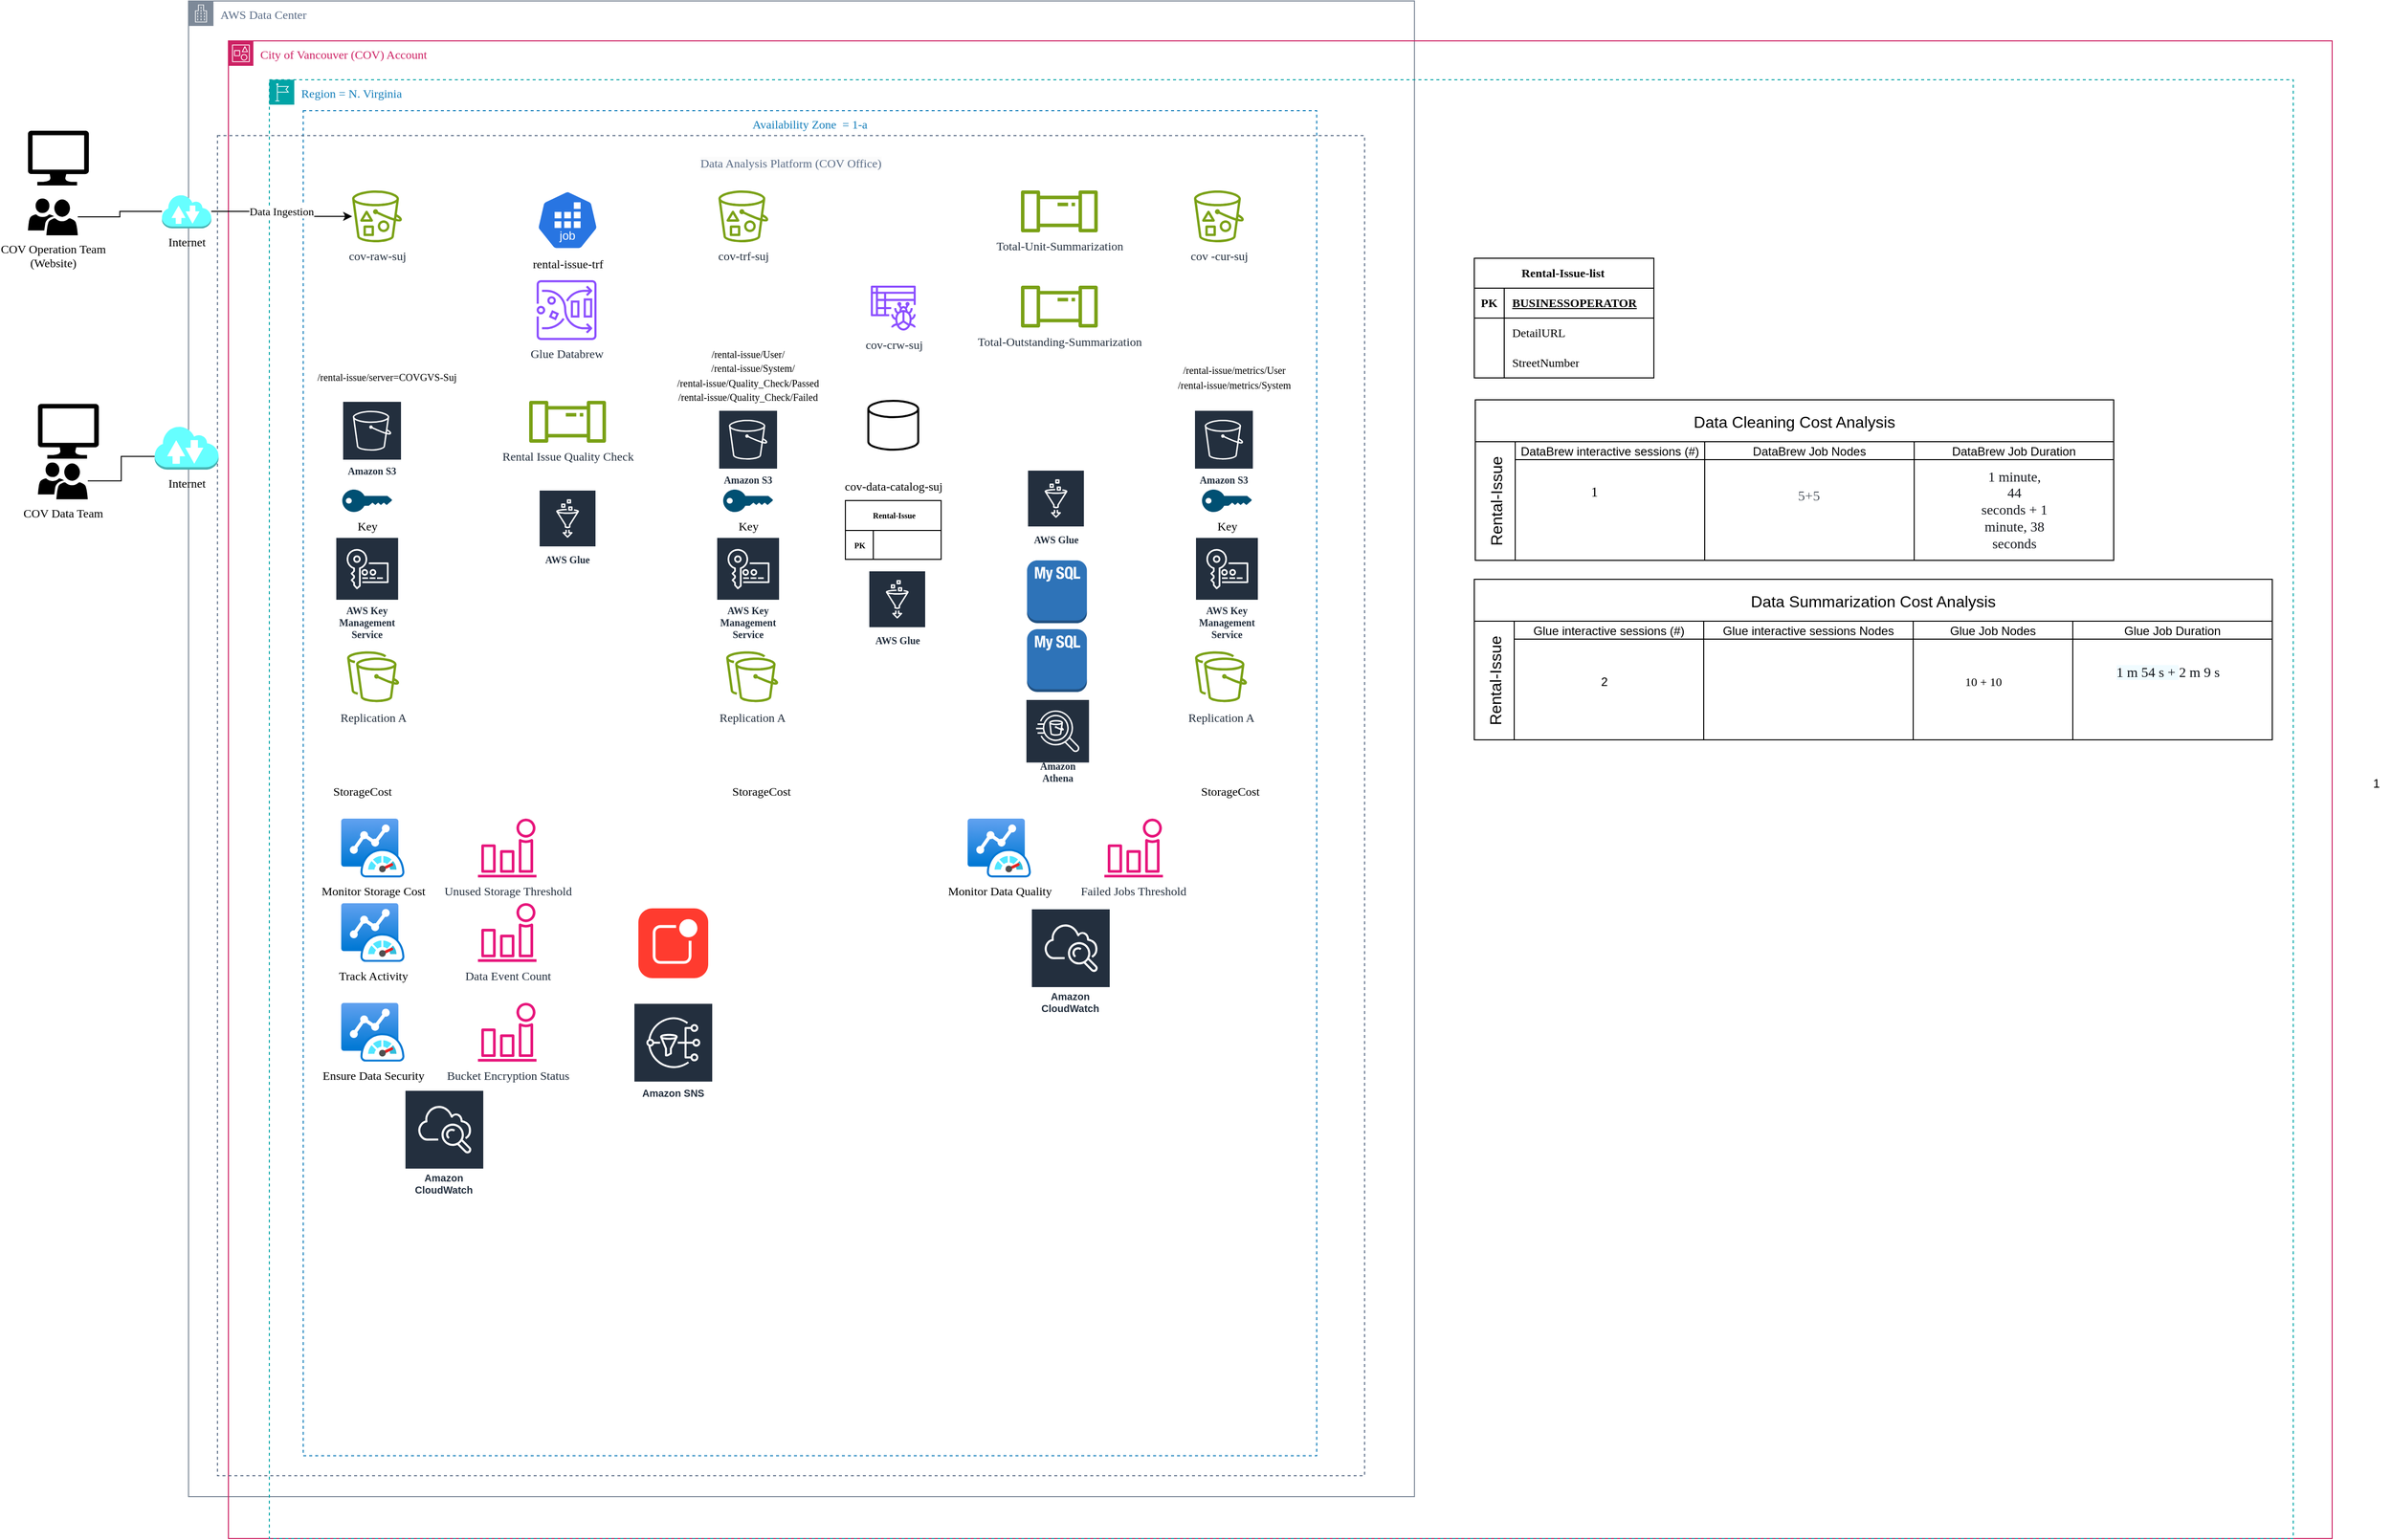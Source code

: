 <mxfile version="26.0.9">
  <diagram name="Rental Issue" id="MufmneWePPvBi6zRY3wf">
    <mxGraphModel dx="3720" dy="1515" grid="1" gridSize="10" guides="1" tooltips="1" connect="1" arrows="1" fold="1" page="1" pageScale="1" pageWidth="850" pageHeight="1100" math="0" shadow="0" adaptiveColors="auto">
      <root>
        <mxCell id="Z8SG96sgnLIpRYUDm_wM-0" />
        <mxCell id="Z8SG96sgnLIpRYUDm_wM-1" parent="Z8SG96sgnLIpRYUDm_wM-0" />
        <mxCell id="Z8SG96sgnLIpRYUDm_wM-3" value="&lt;font face=&quot;Garamond&quot;&gt;AWS Data Center&lt;/font&gt;" style="points=[[0,0],[0.25,0],[0.5,0],[0.75,0],[1,0],[1,0.25],[1,0.5],[1,0.75],[1,1],[0.75,1],[0.5,1],[0.25,1],[0,1],[0,0.75],[0,0.5],[0,0.25]];outlineConnect=0;gradientColor=none;html=1;whiteSpace=wrap;fontSize=12;fontStyle=0;container=0;pointerEvents=0;collapsible=0;recursiveResize=0;shape=mxgraph.aws4.group;grIcon=mxgraph.aws4.group_corporate_data_center;strokeColor=#7D8998;fillColor=none;verticalAlign=top;align=left;spacingLeft=30;fontColor=#5A6C86;dashed=0;" parent="Z8SG96sgnLIpRYUDm_wM-1" vertex="1">
          <mxGeometry x="371" y="80" width="1229" height="1500" as="geometry" />
        </mxCell>
        <mxCell id="Z8SG96sgnLIpRYUDm_wM-4" value="&lt;font face=&quot;Garamond&quot;&gt;City of Vancouver (COV) Account&lt;/font&gt;" style="points=[[0,0],[0.25,0],[0.5,0],[0.75,0],[1,0],[1,0.25],[1,0.5],[1,0.75],[1,1],[0.75,1],[0.5,1],[0.25,1],[0,1],[0,0.75],[0,0.5],[0,0.25]];outlineConnect=0;gradientColor=none;html=1;whiteSpace=wrap;fontSize=12;fontStyle=0;container=1;pointerEvents=0;collapsible=0;recursiveResize=0;shape=mxgraph.aws4.group;grIcon=mxgraph.aws4.group_account;strokeColor=#CD2264;fillColor=none;verticalAlign=top;align=left;spacingLeft=30;fontColor=#CD2264;dashed=0;" parent="Z8SG96sgnLIpRYUDm_wM-1" vertex="1">
          <mxGeometry x="411" y="120" width="2109" height="1502" as="geometry" />
        </mxCell>
        <mxCell id="Z8SG96sgnLIpRYUDm_wM-5" value="&lt;font face=&quot;Garamond&quot;&gt;Region = N. Virginia&lt;/font&gt;" style="points=[[0,0],[0.25,0],[0.5,0],[0.75,0],[1,0],[1,0.25],[1,0.5],[1,0.75],[1,1],[0.75,1],[0.5,1],[0.25,1],[0,1],[0,0.75],[0,0.5],[0,0.25]];outlineConnect=0;gradientColor=none;html=1;whiteSpace=wrap;fontSize=12;fontStyle=0;container=1;pointerEvents=0;collapsible=0;recursiveResize=0;shape=mxgraph.aws4.group;grIcon=mxgraph.aws4.group_region;strokeColor=#00A4A6;fillColor=none;verticalAlign=top;align=left;spacingLeft=30;fontColor=#147EBA;dashed=1;" parent="Z8SG96sgnLIpRYUDm_wM-4" vertex="1">
          <mxGeometry x="41" y="39" width="2029" height="1463" as="geometry" />
        </mxCell>
        <mxCell id="Z8SG96sgnLIpRYUDm_wM-6" value="&lt;font face=&quot;Garamond&quot;&gt;Availability Zone&amp;nbsp; = 1-a&lt;/font&gt;" style="fillColor=none;strokeColor=#147EBA;dashed=1;verticalAlign=top;fontStyle=0;fontColor=#147EBA;whiteSpace=wrap;html=1;" parent="Z8SG96sgnLIpRYUDm_wM-5" vertex="1">
          <mxGeometry x="34" y="31" width="1016" height="1349" as="geometry" />
        </mxCell>
        <mxCell id="Z8SG96sgnLIpRYUDm_wM-33" value="&lt;font face=&quot;Garamond&quot;&gt;&lt;br&gt;&lt;span style=&quot;color: rgb(90, 108, 134); font-size: 12px; font-style: normal; font-variant-ligatures: normal; font-variant-caps: normal; font-weight: 400; letter-spacing: normal; orphans: 2; text-align: center; text-indent: 0px; text-transform: none; widows: 2; word-spacing: 0px; -webkit-text-stroke-width: 0px; white-space: normal; background-color: rgb(251, 251, 251); text-decoration-thickness: initial; text-decoration-style: initial; text-decoration-color: initial; float: none; display: inline !important;&quot;&gt;Data Analysis Platform (COV Office)&lt;/span&gt;&lt;br&gt;&lt;/font&gt;" style="fillColor=none;strokeColor=#5A6C86;dashed=1;verticalAlign=top;fontStyle=0;fontColor=#5A6C86;whiteSpace=wrap;html=1;" parent="Z8SG96sgnLIpRYUDm_wM-5" vertex="1">
          <mxGeometry x="-52" y="56" width="1150" height="1344" as="geometry" />
        </mxCell>
        <mxCell id="Z8SG96sgnLIpRYUDm_wM-212" value="1" style="text;html=1;align=center;verticalAlign=middle;resizable=0;points=[];autosize=1;strokeColor=none;fillColor=none;" parent="Z8SG96sgnLIpRYUDm_wM-5" vertex="1">
          <mxGeometry x="2097" y="690.77" width="30" height="30" as="geometry" />
        </mxCell>
        <mxCell id="zjTeK_ae6c7EuptJbxoT-18" value="" style="group" parent="Z8SG96sgnLIpRYUDm_wM-5" vertex="1" connectable="0">
          <mxGeometry x="905" y="111" width="125" height="322.5" as="geometry" />
        </mxCell>
        <mxCell id="Z8SG96sgnLIpRYUDm_wM-67" value="&lt;font face=&quot;Garamond&quot;&gt;cov -cur-suj&lt;/font&gt;" style="sketch=0;outlineConnect=0;fontColor=#232F3E;gradientColor=none;fillColor=#7AA116;strokeColor=none;dashed=0;verticalLabelPosition=bottom;verticalAlign=top;align=center;html=1;fontSize=12;fontStyle=0;aspect=fixed;pointerEvents=1;shape=mxgraph.aws4.bucket_with_objects;" parent="zjTeK_ae6c7EuptJbxoT-18" vertex="1">
          <mxGeometry x="22" width="50" height="52" as="geometry" />
        </mxCell>
        <mxCell id="Z8SG96sgnLIpRYUDm_wM-74" value="&lt;font face=&quot;Garamond&quot;&gt;Amazon S3&lt;/font&gt;" style="sketch=0;outlineConnect=0;fontColor=#232F3E;gradientColor=none;strokeColor=#ffffff;fillColor=#232F3E;dashed=0;verticalLabelPosition=middle;verticalAlign=bottom;align=center;html=1;whiteSpace=wrap;fontSize=10;fontStyle=1;spacing=3;shape=mxgraph.aws4.productIcon;prIcon=mxgraph.aws4.s3;" parent="zjTeK_ae6c7EuptJbxoT-18" vertex="1">
          <mxGeometry x="22" y="220" width="60" height="80" as="geometry" />
        </mxCell>
        <mxCell id="zjTeK_ae6c7EuptJbxoT-13" value="" style="group" parent="zjTeK_ae6c7EuptJbxoT-18" vertex="1" connectable="0">
          <mxGeometry y="83" width="125" height="119" as="geometry" />
        </mxCell>
        <mxCell id="Z8SG96sgnLIpRYUDm_wM-70" value="" style="shape=image;html=1;verticalAlign=top;verticalLabelPosition=bottom;labelBackgroundColor=#ffffff;imageAspect=0;aspect=fixed;image=https://cdn1.iconfinder.com/data/icons/systemui/21/hierarchy-128.png" parent="zjTeK_ae6c7EuptJbxoT-13" vertex="1">
          <mxGeometry x="2.5" width="89" height="89" as="geometry" />
        </mxCell>
        <mxCell id="Z8SG96sgnLIpRYUDm_wM-71" value="&lt;span style=&quot;background-color: rgb(255, 255, 255);&quot;&gt;&lt;font face=&quot;Garamond&quot; style=&quot;font-size: 10px;&quot;&gt;/rental-issue/metrics/User&lt;/font&gt;&lt;/span&gt;&lt;div&gt;&lt;span style=&quot;background-color: rgb(255, 255, 255);&quot;&gt;&lt;span style=&quot;font-family: Garamond; font-size: 10px;&quot;&gt;/rental-issue/metrics/System&lt;/span&gt;&lt;font face=&quot;Garamond&quot; style=&quot;font-size: 10px;&quot;&gt;&lt;br&gt;&lt;/font&gt;&lt;/span&gt;&lt;/div&gt;" style="text;html=1;align=center;verticalAlign=middle;whiteSpace=wrap;rounded=0;" parent="zjTeK_ae6c7EuptJbxoT-13" vertex="1">
          <mxGeometry y="89" width="125" height="30" as="geometry" />
        </mxCell>
        <mxCell id="Z8SG96sgnLIpRYUDm_wM-148" value="Data Summarization Cost Analysis" style="shape=table;childLayout=tableLayout;startSize=42;collapsible=0;recursiveResize=0;expand=0;fontSize=16;" parent="Z8SG96sgnLIpRYUDm_wM-5" vertex="1">
          <mxGeometry x="1208" y="501" width="800" height="161" as="geometry" />
        </mxCell>
        <mxCell id="Z8SG96sgnLIpRYUDm_wM-149" value="Rental-Issue" style="shape=tableRow;horizontal=0;swimlaneHead=0;swimlaneBody=0;top=0;left=0;strokeColor=inherit;bottom=0;right=0;dropTarget=0;fontStyle=0;fillColor=none;points=[[0,0.5],[1,0.5]];portConstraint=eastwest;startSize=40;collapsible=0;recursiveResize=0;expand=0;fontSize=16;" parent="Z8SG96sgnLIpRYUDm_wM-148" vertex="1">
          <mxGeometry y="42" width="800" height="119" as="geometry" />
        </mxCell>
        <mxCell id="Z8SG96sgnLIpRYUDm_wM-150" value="Glue interactive sessions (#)" style="swimlane;swimlaneHead=0;swimlaneBody=0;fontStyle=0;strokeColor=inherit;connectable=0;fillColor=none;startSize=18;collapsible=0;recursiveResize=0;expand=0;fontSize=12;" parent="Z8SG96sgnLIpRYUDm_wM-149" vertex="1">
          <mxGeometry x="40" width="190" height="119" as="geometry">
            <mxRectangle width="190" height="119" as="alternateBounds" />
          </mxGeometry>
        </mxCell>
        <mxCell id="oAeZyyr4GvxvHSwC-ogR-0" value="Glue interactive sessions Nodes" style="swimlane;swimlaneHead=0;swimlaneBody=0;fontStyle=0;strokeColor=inherit;connectable=0;fillColor=none;startSize=18;collapsible=0;recursiveResize=0;expand=0;fontSize=12;" parent="Z8SG96sgnLIpRYUDm_wM-149" vertex="1">
          <mxGeometry x="230" width="210" height="119" as="geometry">
            <mxRectangle width="210" height="119" as="alternateBounds" />
          </mxGeometry>
        </mxCell>
        <mxCell id="Z8SG96sgnLIpRYUDm_wM-151" value="Glue Job Nodes" style="swimlane;swimlaneHead=0;swimlaneBody=0;fontStyle=0;strokeColor=inherit;connectable=0;fillColor=none;startSize=18;collapsible=0;recursiveResize=0;expand=0;fontSize=12;" parent="Z8SG96sgnLIpRYUDm_wM-149" vertex="1">
          <mxGeometry x="440" width="160" height="119" as="geometry">
            <mxRectangle width="160" height="119" as="alternateBounds" />
          </mxGeometry>
        </mxCell>
        <mxCell id="Z8SG96sgnLIpRYUDm_wM-152" value="Glue Job Duration" style="swimlane;swimlaneHead=0;swimlaneBody=0;fontStyle=0;strokeColor=inherit;connectable=0;fillColor=none;startSize=18;collapsible=0;recursiveResize=0;expand=0;fontSize=12;" parent="Z8SG96sgnLIpRYUDm_wM-149" vertex="1">
          <mxGeometry x="600" width="200" height="119" as="geometry">
            <mxRectangle width="200" height="119" as="alternateBounds" />
          </mxGeometry>
        </mxCell>
        <mxCell id="lHhe_CSioxbiiWHbaxMm-1" value="&lt;font face=&quot;Garamond&quot;&gt;&lt;span style=&quot;color: rgb(15, 20, 26); font-size: 14px; text-align: start; background-color: rgb(240, 251, 255);&quot;&gt;1&lt;/span&gt;&lt;span style=&quot;color: rgb(15, 20, 26); font-size: 14px; text-align: start; background-color: rgb(240, 251, 255);&quot;&gt;&amp;nbsp;&lt;/span&gt;&lt;span style=&quot;color: rgb(15, 20, 26); font-size: 14px; text-align: start; background-color: rgb(240, 251, 255);&quot;&gt;m&lt;/span&gt;&lt;span style=&quot;color: rgb(15, 20, 26); font-size: 14px; text-align: start; background-color: rgb(240, 251, 255);&quot;&gt;&amp;nbsp;&lt;/span&gt;&lt;span style=&quot;color: rgb(15, 20, 26); font-size: 14px; text-align: start; background-color: rgb(240, 251, 255);&quot;&gt;54&lt;/span&gt;&lt;span style=&quot;color: rgb(15, 20, 26); font-size: 14px; text-align: start; background-color: rgb(240, 251, 255);&quot;&gt;&amp;nbsp;&lt;/span&gt;&lt;span style=&quot;color: rgb(15, 20, 26); font-size: 14px; text-align: start; background-color: rgb(240, 251, 255);&quot;&gt;s +&amp;nbsp;&lt;/span&gt;&lt;/font&gt;&lt;font face=&quot;Garamond&quot; color=&quot;#0f141a&quot;&gt;&lt;span style=&quot;font-size: 14px;&quot;&gt;2 m 9 s&lt;/span&gt;&lt;/font&gt;" style="text;html=1;align=center;verticalAlign=middle;resizable=0;points=[];autosize=1;strokeColor=none;fillColor=none;" parent="Z8SG96sgnLIpRYUDm_wM-152" vertex="1">
          <mxGeometry x="30" y="37" width="130" height="30" as="geometry" />
        </mxCell>
        <mxCell id="7ZNYOA9tG7U9G9sYMNjv-0" value="Data Cleaning Cost Analysis" style="shape=table;childLayout=tableLayout;startSize=42;collapsible=0;recursiveResize=0;expand=0;fontSize=16;" parent="Z8SG96sgnLIpRYUDm_wM-5" vertex="1">
          <mxGeometry x="1209" y="321" width="640" height="161" as="geometry" />
        </mxCell>
        <mxCell id="7ZNYOA9tG7U9G9sYMNjv-1" value="Rental-Issue" style="shape=tableRow;horizontal=0;swimlaneHead=0;swimlaneBody=0;top=0;left=0;strokeColor=inherit;bottom=0;right=0;dropTarget=0;fontStyle=0;fillColor=none;points=[[0,0.5],[1,0.5]];portConstraint=eastwest;startSize=40;collapsible=0;recursiveResize=0;expand=0;fontSize=16;" parent="7ZNYOA9tG7U9G9sYMNjv-0" vertex="1">
          <mxGeometry y="42" width="640" height="119" as="geometry" />
        </mxCell>
        <mxCell id="7ZNYOA9tG7U9G9sYMNjv-2" value="DataBrew interactive sessions (#)" style="swimlane;swimlaneHead=0;swimlaneBody=0;fontStyle=0;strokeColor=inherit;connectable=0;fillColor=none;startSize=18;collapsible=0;recursiveResize=0;expand=0;fontSize=12;" parent="7ZNYOA9tG7U9G9sYMNjv-1" vertex="1">
          <mxGeometry x="40" width="190" height="119" as="geometry">
            <mxRectangle width="190" height="119" as="alternateBounds" />
          </mxGeometry>
        </mxCell>
        <mxCell id="7ZNYOA9tG7U9G9sYMNjv-3" value="DataBrew Job Nodes" style="swimlane;swimlaneHead=0;swimlaneBody=0;fontStyle=0;strokeColor=inherit;connectable=0;fillColor=none;startSize=18;collapsible=0;recursiveResize=0;expand=0;fontSize=12;" parent="7ZNYOA9tG7U9G9sYMNjv-1" vertex="1">
          <mxGeometry x="230" width="210" height="119" as="geometry">
            <mxRectangle width="210" height="119" as="alternateBounds" />
          </mxGeometry>
        </mxCell>
        <mxCell id="zjTeK_ae6c7EuptJbxoT-25" value="&lt;span style=&quot;color: rgb(84, 91, 100); font-size: 14px; text-align: left; text-wrap: wrap; background-color: rgb(255, 255, 255);&quot;&gt;&lt;font face=&quot;Garamond&quot;&gt;5+5&lt;/font&gt;&lt;/span&gt;" style="text;html=1;align=center;verticalAlign=middle;resizable=0;points=[];autosize=1;strokeColor=none;fillColor=none;" parent="7ZNYOA9tG7U9G9sYMNjv-3" vertex="1">
          <mxGeometry x="79" y="39" width="50" height="30" as="geometry" />
        </mxCell>
        <mxCell id="7ZNYOA9tG7U9G9sYMNjv-4" value="DataBrew Job Duration" style="swimlane;swimlaneHead=0;swimlaneBody=0;fontStyle=0;strokeColor=inherit;connectable=0;fillColor=none;startSize=18;collapsible=0;recursiveResize=0;expand=0;fontSize=12;" parent="7ZNYOA9tG7U9G9sYMNjv-1" vertex="1">
          <mxGeometry x="440" width="200" height="119" as="geometry">
            <mxRectangle width="200" height="119" as="alternateBounds" />
          </mxGeometry>
        </mxCell>
        <mxCell id="zjTeK_ae6c7EuptJbxoT-27" value="&lt;font face=&quot;Garamond&quot;&gt;&lt;span style=&quot;color: rgb(22, 25, 31); font-size: 14px; text-align: left; text-wrap: wrap; background-color: rgb(255, 255, 255);&quot;&gt;1 minute, 44 seconds&amp;nbsp;&lt;/span&gt;&lt;/font&gt;&lt;span style=&quot;background-color: light-dark(rgb(255, 255, 255), rgb(18, 18, 18)); color: light-dark(rgb(22, 25, 31), rgb(214, 216, 222)); font-size: 14px; text-align: left; text-wrap: wrap; font-family: Garamond;&quot;&gt;+&amp;nbsp;&lt;/span&gt;&lt;span style=&quot;background-color: light-dark(rgb(255, 255, 255), rgb(18, 18, 18)); color: light-dark(rgb(22, 25, 31), rgb(214, 216, 222)); font-size: 14px; text-align: left; text-wrap: wrap; font-family: Garamond;&quot;&gt;1 minute, 38 seconds&lt;/span&gt;" style="text;html=1;align=center;verticalAlign=middle;resizable=0;points=[];autosize=1;strokeColor=none;fillColor=none;" parent="7ZNYOA9tG7U9G9sYMNjv-4" vertex="1">
          <mxGeometry x="-35" y="54" width="270" height="30" as="geometry" />
        </mxCell>
        <mxCell id="YHfScxwqXyVmhFl68HAi-2" value="&lt;font face=&quot;Garamond&quot;&gt;Amazon Athena&lt;/font&gt;" style="sketch=0;outlineConnect=0;fontColor=#232F3E;gradientColor=none;strokeColor=#ffffff;fillColor=#232F3E;dashed=0;verticalLabelPosition=middle;verticalAlign=bottom;align=center;html=1;whiteSpace=wrap;fontSize=10;fontStyle=1;spacing=3;shape=mxgraph.aws4.productIcon;prIcon=mxgraph.aws4.athena;" parent="Z8SG96sgnLIpRYUDm_wM-5" vertex="1">
          <mxGeometry x="758" y="621" width="64.73" height="89" as="geometry" />
        </mxCell>
        <mxCell id="Z8SG96sgnLIpRYUDm_wM-77" value="&lt;font face=&quot;Garamond&quot;&gt;cov-crw-suj&lt;/font&gt;" style="sketch=0;outlineConnect=0;fontColor=#232F3E;gradientColor=none;fillColor=#8C4FFF;strokeColor=none;dashed=0;verticalLabelPosition=bottom;verticalAlign=top;align=center;html=1;fontSize=12;fontStyle=0;aspect=fixed;pointerEvents=1;shape=mxgraph.aws4.glue_crawlers;" parent="Z8SG96sgnLIpRYUDm_wM-5" vertex="1">
          <mxGeometry x="603" y="206.5" width="45" height="45" as="geometry" />
        </mxCell>
        <mxCell id="zjTeK_ae6c7EuptJbxoT-10" value="" style="group" parent="Z8SG96sgnLIpRYUDm_wM-5" vertex="1" connectable="0">
          <mxGeometry x="268" y="111" width="61.98" height="150" as="geometry" />
        </mxCell>
        <mxCell id="Z8SG96sgnLIpRYUDm_wM-48" value="&lt;span style=&quot;font-family: Garamond;&quot;&gt;rental-issue-trf&lt;/span&gt;" style="aspect=fixed;sketch=0;html=1;dashed=0;whitespace=wrap;verticalLabelPosition=bottom;verticalAlign=top;fillColor=#2875E2;strokeColor=#ffffff;points=[[0.005,0.63,0],[0.1,0.2,0],[0.9,0.2,0],[0.5,0,0],[0.995,0.63,0],[0.72,0.99,0],[0.5,1,0],[0.28,0.99,0]];shape=mxgraph.kubernetes.icon2;kubernetesLabel=1;prIcon=job" parent="zjTeK_ae6c7EuptJbxoT-10" vertex="1">
          <mxGeometry width="61.98" height="59.5" as="geometry" />
        </mxCell>
        <mxCell id="Z8SG96sgnLIpRYUDm_wM-49" value="&lt;font face=&quot;Garamond&quot;&gt;Glue Databrew&lt;/font&gt;" style="sketch=0;outlineConnect=0;fontColor=#232F3E;gradientColor=none;fillColor=#8C4FFF;strokeColor=none;dashed=0;verticalLabelPosition=bottom;verticalAlign=top;align=center;html=1;fontSize=12;fontStyle=0;aspect=fixed;pointerEvents=1;shape=mxgraph.aws4.glue_databrew;" parent="zjTeK_ae6c7EuptJbxoT-10" vertex="1">
          <mxGeometry y="90" width="60" height="60" as="geometry" />
        </mxCell>
        <mxCell id="zjTeK_ae6c7EuptJbxoT-12" value="" style="group" parent="Z8SG96sgnLIpRYUDm_wM-5" vertex="1" connectable="0">
          <mxGeometry x="542.5" y="322" width="166" height="250" as="geometry" />
        </mxCell>
        <mxCell id="Z8SG96sgnLIpRYUDm_wM-52" value="&lt;font style=&quot;font-size: 10px;&quot; face=&quot;Garamond&quot;&gt;AWS Glue&lt;/font&gt;" style="sketch=0;outlineConnect=0;fontColor=#232F3E;gradientColor=none;strokeColor=#ffffff;fillColor=#232F3E;dashed=0;verticalLabelPosition=middle;verticalAlign=bottom;align=center;html=1;whiteSpace=wrap;fontSize=10;fontStyle=1;spacing=3;shape=mxgraph.aws4.productIcon;prIcon=mxgraph.aws4.glue;" parent="zjTeK_ae6c7EuptJbxoT-12" vertex="1">
          <mxGeometry x="58" y="170" width="58" height="80" as="geometry" />
        </mxCell>
        <mxCell id="Z8SG96sgnLIpRYUDm_wM-53" value="" style="strokeWidth=2;html=1;shape=mxgraph.flowchart.database;whiteSpace=wrap;" parent="zjTeK_ae6c7EuptJbxoT-12" vertex="1">
          <mxGeometry x="58" width="50" height="49" as="geometry" />
        </mxCell>
        <mxCell id="Z8SG96sgnLIpRYUDm_wM-54" value="&lt;font face=&quot;Garamond&quot;&gt;cov-data-catalog-suj&lt;/font&gt;" style="text;html=1;align=center;verticalAlign=middle;whiteSpace=wrap;rounded=0;" parent="zjTeK_ae6c7EuptJbxoT-12" vertex="1">
          <mxGeometry y="66.5" width="166" height="38" as="geometry" />
        </mxCell>
        <mxCell id="Z8SG96sgnLIpRYUDm_wM-55" value="&lt;font face=&quot;Garamond&quot;&gt;Rental-Issue&lt;/font&gt;" style="shape=table;startSize=30;container=1;collapsible=1;childLayout=tableLayout;fixedRows=1;rowLines=0;fontStyle=1;align=center;resizeLast=1;html=1;fontSize=8;" parent="zjTeK_ae6c7EuptJbxoT-12" vertex="1">
          <mxGeometry x="35" y="100" width="96" height="59" as="geometry" />
        </mxCell>
        <mxCell id="Z8SG96sgnLIpRYUDm_wM-56" value="" style="shape=tableRow;horizontal=0;startSize=0;swimlaneHead=0;swimlaneBody=0;fillColor=none;collapsible=0;dropTarget=0;points=[[0,0.5],[1,0.5]];portConstraint=eastwest;top=0;left=0;right=0;bottom=1;" parent="Z8SG96sgnLIpRYUDm_wM-55" vertex="1">
          <mxGeometry y="30" width="96" height="29" as="geometry" />
        </mxCell>
        <mxCell id="Z8SG96sgnLIpRYUDm_wM-57" value="&lt;font face=&quot;Garamond&quot;&gt;PK&lt;/font&gt;" style="shape=partialRectangle;connectable=0;fillColor=none;top=0;left=0;bottom=0;right=0;fontStyle=1;overflow=hidden;whiteSpace=wrap;html=1;fontSize=8;" parent="Z8SG96sgnLIpRYUDm_wM-56" vertex="1">
          <mxGeometry width="28" height="29" as="geometry">
            <mxRectangle width="28" height="29" as="alternateBounds" />
          </mxGeometry>
        </mxCell>
        <mxCell id="Z8SG96sgnLIpRYUDm_wM-58" value="" style="shape=partialRectangle;connectable=0;fillColor=none;top=0;left=0;bottom=0;right=0;align=left;spacingLeft=6;fontStyle=5;overflow=hidden;whiteSpace=wrap;html=1;fontSize=8;" parent="Z8SG96sgnLIpRYUDm_wM-56" vertex="1">
          <mxGeometry x="28" width="68" height="29" as="geometry">
            <mxRectangle width="68" height="29" as="alternateBounds" />
          </mxGeometry>
        </mxCell>
        <mxCell id="zjTeK_ae6c7EuptJbxoT-14" value="" style="group" parent="Z8SG96sgnLIpRYUDm_wM-5" vertex="1" connectable="0">
          <mxGeometry x="38" y="111" width="200" height="291" as="geometry" />
        </mxCell>
        <mxCell id="Z8SG96sgnLIpRYUDm_wM-34" value="&lt;font face=&quot;Garamond&quot;&gt;Amazon S3&lt;/font&gt;" style="sketch=0;outlineConnect=0;fontColor=#232F3E;gradientColor=none;strokeColor=#ffffff;fillColor=#232F3E;dashed=0;verticalLabelPosition=middle;verticalAlign=bottom;align=center;html=1;whiteSpace=wrap;fontSize=10;fontStyle=1;spacing=3;shape=mxgraph.aws4.productIcon;prIcon=mxgraph.aws4.s3;" parent="zjTeK_ae6c7EuptJbxoT-14" vertex="1">
          <mxGeometry x="35" y="211" width="60" height="80" as="geometry" />
        </mxCell>
        <mxCell id="Z8SG96sgnLIpRYUDm_wM-35" value="&lt;font face=&quot;Garamond&quot;&gt;cov-raw-suj&lt;/font&gt;" style="sketch=0;outlineConnect=0;fontColor=#232F3E;gradientColor=none;fillColor=#7AA116;strokeColor=none;dashed=0;verticalLabelPosition=bottom;verticalAlign=top;align=center;html=1;fontSize=12;fontStyle=0;aspect=fixed;pointerEvents=1;shape=mxgraph.aws4.bucket_with_objects;" parent="zjTeK_ae6c7EuptJbxoT-14" vertex="1">
          <mxGeometry x="45" width="50" height="52" as="geometry" />
        </mxCell>
        <mxCell id="zjTeK_ae6c7EuptJbxoT-9" value="" style="group" parent="zjTeK_ae6c7EuptJbxoT-14" vertex="1" connectable="0">
          <mxGeometry y="83" width="200" height="119" as="geometry" />
        </mxCell>
        <mxCell id="Z8SG96sgnLIpRYUDm_wM-36" value="" style="shape=image;html=1;verticalAlign=top;verticalLabelPosition=bottom;labelBackgroundColor=#ffffff;imageAspect=0;aspect=fixed;image=https://cdn1.iconfinder.com/data/icons/systemui/21/hierarchy-128.png" parent="zjTeK_ae6c7EuptJbxoT-9" vertex="1">
          <mxGeometry x="24.5" width="89" height="89" as="geometry" />
        </mxCell>
        <mxCell id="Z8SG96sgnLIpRYUDm_wM-39" value="&lt;span style=&quot;background-color: rgb(255, 255, 255);&quot;&gt;&lt;font face=&quot;Garamond&quot; style=&quot;font-size: 10px;&quot;&gt;/rental-issue/server=COVGVS-Suj&lt;/font&gt;&lt;/span&gt;" style="text;html=1;align=center;verticalAlign=middle;whiteSpace=wrap;rounded=0;" parent="zjTeK_ae6c7EuptJbxoT-9" vertex="1">
          <mxGeometry y="89" width="160" height="30" as="geometry" />
        </mxCell>
        <mxCell id="zjTeK_ae6c7EuptJbxoT-16" value="" style="group" parent="Z8SG96sgnLIpRYUDm_wM-5" vertex="1" connectable="0">
          <mxGeometry x="429" y="111" width="160" height="291" as="geometry" />
        </mxCell>
        <mxCell id="Z8SG96sgnLIpRYUDm_wM-42" value="&lt;font face=&quot;Garamond&quot;&gt;cov-trf-suj&lt;/font&gt;" style="sketch=0;outlineConnect=0;fontColor=#232F3E;gradientColor=none;fillColor=#7AA116;strokeColor=none;dashed=0;verticalLabelPosition=bottom;verticalAlign=top;align=center;html=1;fontSize=12;fontStyle=0;aspect=fixed;pointerEvents=1;shape=mxgraph.aws4.bucket_with_objects;" parent="zjTeK_ae6c7EuptJbxoT-16" vertex="1">
          <mxGeometry x="21.25" width="50" height="52" as="geometry" />
        </mxCell>
        <mxCell id="zjTeK_ae6c7EuptJbxoT-11" value="" style="group" parent="zjTeK_ae6c7EuptJbxoT-16" vertex="1" connectable="0">
          <mxGeometry y="77" width="160" height="120" as="geometry" />
        </mxCell>
        <mxCell id="Z8SG96sgnLIpRYUDm_wM-43" value="" style="shape=image;html=1;verticalAlign=top;verticalLabelPosition=bottom;labelBackgroundColor=#ffffff;imageAspect=0;aspect=fixed;image=https://cdn1.iconfinder.com/data/icons/systemui/21/hierarchy-128.png" parent="zjTeK_ae6c7EuptJbxoT-11" vertex="1">
          <mxGeometry x="1.75" y="-7" width="89" height="89" as="geometry" />
        </mxCell>
        <mxCell id="zjTeK_ae6c7EuptJbxoT-17" value="" style="group" parent="Z8SG96sgnLIpRYUDm_wM-5" vertex="1" connectable="0">
          <mxGeometry x="753" y="111" width="78" height="264.5" as="geometry" />
        </mxCell>
        <mxCell id="Z8SG96sgnLIpRYUDm_wM-69" value="&lt;font face=&quot;Garamond&quot;&gt;Total-Unit-Summarization&lt;/font&gt;" style="sketch=0;outlineConnect=0;fontColor=#232F3E;gradientColor=none;fillColor=#7AA116;strokeColor=none;dashed=0;verticalLabelPosition=bottom;verticalAlign=top;align=center;html=1;fontSize=12;fontStyle=0;aspect=fixed;pointerEvents=1;shape=mxgraph.aws4.iot_analytics_pipeline;" parent="zjTeK_ae6c7EuptJbxoT-17" vertex="1">
          <mxGeometry width="78" height="42" as="geometry" />
        </mxCell>
        <mxCell id="Z8SG96sgnLIpRYUDm_wM-75" value="&lt;font face=&quot;Garamond&quot;&gt;Total-Outstanding-Summarization&lt;/font&gt;" style="sketch=0;outlineConnect=0;fontColor=#232F3E;gradientColor=none;fillColor=#7AA116;strokeColor=none;dashed=0;verticalLabelPosition=bottom;verticalAlign=top;align=center;html=1;fontSize=12;fontStyle=0;aspect=fixed;pointerEvents=1;shape=mxgraph.aws4.iot_analytics_pipeline;" parent="zjTeK_ae6c7EuptJbxoT-17" vertex="1">
          <mxGeometry y="95.5" width="78" height="42" as="geometry" />
        </mxCell>
        <mxCell id="YHfScxwqXyVmhFl68HAi-4" value="&lt;font face=&quot;Garamond&quot;&gt;Monitor Storage Cost&lt;/font&gt;" style="image;aspect=fixed;html=1;points=[];align=center;fontSize=12;image=img/lib/azure2/other/Azure_Monitor_Dashboard.svg;" parent="Z8SG96sgnLIpRYUDm_wM-5" vertex="1">
          <mxGeometry x="72.01" y="741" width="63.48" height="59" as="geometry" />
        </mxCell>
        <mxCell id="YHfScxwqXyVmhFl68HAi-5" value="Amazon CloudWatch" style="sketch=0;outlineConnect=0;fontColor=#232F3E;gradientColor=none;strokeColor=#ffffff;fillColor=#232F3E;dashed=0;verticalLabelPosition=middle;verticalAlign=bottom;align=center;html=1;whiteSpace=wrap;fontSize=10;fontStyle=1;spacing=3;shape=mxgraph.aws4.productIcon;prIcon=mxgraph.aws4.cloudwatch;" parent="Z8SG96sgnLIpRYUDm_wM-5" vertex="1">
          <mxGeometry x="135.49" y="1013" width="80" height="110" as="geometry" />
        </mxCell>
        <mxCell id="YHfScxwqXyVmhFl68HAi-6" value="&lt;font face=&quot;Garamond&quot;&gt;Unused Storage Threshold&lt;/font&gt;" style="sketch=0;outlineConnect=0;fontColor=#232F3E;gradientColor=none;fillColor=#E7157B;strokeColor=none;dashed=0;verticalLabelPosition=bottom;verticalAlign=top;align=center;html=1;fontSize=12;fontStyle=0;aspect=fixed;pointerEvents=1;shape=mxgraph.aws4.alarm;" parent="Z8SG96sgnLIpRYUDm_wM-5" vertex="1">
          <mxGeometry x="209" y="741" width="59" height="59" as="geometry" />
        </mxCell>
        <mxCell id="YHfScxwqXyVmhFl68HAi-9" value="&lt;font face=&quot;Garamond&quot;&gt;StorageCost&lt;/font&gt;" style="shape=image;html=1;verticalAlign=top;verticalLabelPosition=bottom;labelBackgroundColor=#ffffff;imageAspect=0;aspect=fixed;image=https://cdn4.iconfinder.com/data/icons/for-your-interface-free-samples/128/Speedometer-128.png" parent="Z8SG96sgnLIpRYUDm_wM-5" vertex="1">
          <mxGeometry x="68" y="651" width="49" height="49" as="geometry" />
        </mxCell>
        <mxCell id="YHfScxwqXyVmhFl68HAi-14" value="&lt;font face=&quot;Garamond&quot;&gt;StorageCost&lt;/font&gt;" style="shape=image;html=1;verticalAlign=top;verticalLabelPosition=bottom;labelBackgroundColor=#ffffff;imageAspect=0;aspect=fixed;image=https://cdn4.iconfinder.com/data/icons/for-your-interface-free-samples/128/Speedometer-128.png" parent="Z8SG96sgnLIpRYUDm_wM-5" vertex="1">
          <mxGeometry x="468" y="651" width="49" height="49" as="geometry" />
        </mxCell>
        <mxCell id="YHfScxwqXyVmhFl68HAi-15" value="&lt;font face=&quot;Garamond&quot;&gt;StorageCost&lt;/font&gt;" style="shape=image;html=1;verticalAlign=top;verticalLabelPosition=bottom;labelBackgroundColor=#ffffff;imageAspect=0;aspect=fixed;image=https://cdn4.iconfinder.com/data/icons/for-your-interface-free-samples/128/Speedometer-128.png" parent="Z8SG96sgnLIpRYUDm_wM-5" vertex="1">
          <mxGeometry x="938" y="651" width="49" height="49" as="geometry" />
        </mxCell>
        <mxCell id="YHfScxwqXyVmhFl68HAi-16" value="&lt;font face=&quot;Garamond&quot;&gt;Replication A&lt;/font&gt;" style="sketch=0;outlineConnect=0;fontColor=#232F3E;gradientColor=none;fillColor=#7AA116;strokeColor=none;dashed=0;verticalLabelPosition=bottom;verticalAlign=top;align=center;html=1;fontSize=12;fontStyle=0;aspect=fixed;pointerEvents=1;shape=mxgraph.aws4.replication;" parent="Z8SG96sgnLIpRYUDm_wM-5" vertex="1">
          <mxGeometry x="78" y="572" width="52.14" height="53.5" as="geometry" />
        </mxCell>
        <mxCell id="YHfScxwqXyVmhFl68HAi-19" value="&lt;font face=&quot;Garamond&quot;&gt;Replication A&lt;/font&gt;" style="sketch=0;outlineConnect=0;fontColor=#232F3E;gradientColor=none;fillColor=#7AA116;strokeColor=none;dashed=0;verticalLabelPosition=bottom;verticalAlign=top;align=center;html=1;fontSize=12;fontStyle=0;aspect=fixed;pointerEvents=1;shape=mxgraph.aws4.replication;" parent="Z8SG96sgnLIpRYUDm_wM-5" vertex="1">
          <mxGeometry x="458" y="572" width="52.14" height="53.5" as="geometry" />
        </mxCell>
        <mxCell id="YHfScxwqXyVmhFl68HAi-20" value="&lt;font face=&quot;Garamond&quot;&gt;Replication A&lt;/font&gt;" style="sketch=0;outlineConnect=0;fontColor=#232F3E;gradientColor=none;fillColor=#7AA116;strokeColor=none;dashed=0;verticalLabelPosition=bottom;verticalAlign=top;align=center;html=1;fontSize=12;fontStyle=0;aspect=fixed;pointerEvents=1;shape=mxgraph.aws4.replication;" parent="Z8SG96sgnLIpRYUDm_wM-5" vertex="1">
          <mxGeometry x="928" y="572" width="52.14" height="53.5" as="geometry" />
        </mxCell>
        <mxCell id="YHfScxwqXyVmhFl68HAi-22" value="&lt;font face=&quot;Garamond&quot;&gt;Track Activity&lt;/font&gt;" style="image;aspect=fixed;html=1;points=[];align=center;fontSize=12;image=img/lib/azure2/other/Azure_Monitor_Dashboard.svg;" parent="Z8SG96sgnLIpRYUDm_wM-5" vertex="1">
          <mxGeometry x="72.01" y="825.73" width="63.48" height="59" as="geometry" />
        </mxCell>
        <mxCell id="YHfScxwqXyVmhFl68HAi-23" value="&lt;font face=&quot;Garamond&quot;&gt;Data Event Count&lt;/font&gt;" style="sketch=0;outlineConnect=0;fontColor=#232F3E;gradientColor=none;fillColor=#E7157B;strokeColor=none;dashed=0;verticalLabelPosition=bottom;verticalAlign=top;align=center;html=1;fontSize=12;fontStyle=0;aspect=fixed;pointerEvents=1;shape=mxgraph.aws4.alarm;" parent="Z8SG96sgnLIpRYUDm_wM-5" vertex="1">
          <mxGeometry x="209" y="825.73" width="59" height="59" as="geometry" />
        </mxCell>
        <mxCell id="YHfScxwqXyVmhFl68HAi-26" value="&lt;font face=&quot;Garamond&quot;&gt;Ensure Data Security&lt;/font&gt;" style="image;aspect=fixed;html=1;points=[];align=center;fontSize=12;image=img/lib/azure2/other/Azure_Monitor_Dashboard.svg;" parent="Z8SG96sgnLIpRYUDm_wM-5" vertex="1">
          <mxGeometry x="72.01" y="925.73" width="63.48" height="59" as="geometry" />
        </mxCell>
        <mxCell id="YHfScxwqXyVmhFl68HAi-27" value="&lt;font face=&quot;Garamond&quot;&gt;Bucket Encryption Status&lt;/font&gt;" style="sketch=0;outlineConnect=0;fontColor=#232F3E;gradientColor=none;fillColor=#E7157B;strokeColor=none;dashed=0;verticalLabelPosition=bottom;verticalAlign=top;align=center;html=1;fontSize=12;fontStyle=0;aspect=fixed;pointerEvents=1;shape=mxgraph.aws4.alarm;" parent="Z8SG96sgnLIpRYUDm_wM-5" vertex="1">
          <mxGeometry x="209" y="925.73" width="59" height="59" as="geometry" />
        </mxCell>
        <mxCell id="YHfScxwqXyVmhFl68HAi-29" value="&lt;font face=&quot;Garamond&quot;&gt;Monitor Data Quality&lt;/font&gt;" style="image;aspect=fixed;html=1;points=[];align=center;fontSize=12;image=img/lib/azure2/other/Azure_Monitor_Dashboard.svg;" parent="Z8SG96sgnLIpRYUDm_wM-5" vertex="1">
          <mxGeometry x="700" y="741" width="63.48" height="59" as="geometry" />
        </mxCell>
        <mxCell id="YHfScxwqXyVmhFl68HAi-30" value="&lt;font face=&quot;Garamond&quot;&gt;Failed Jobs Threshold&lt;/font&gt;" style="sketch=0;outlineConnect=0;fontColor=#232F3E;gradientColor=none;fillColor=#E7157B;strokeColor=none;dashed=0;verticalLabelPosition=bottom;verticalAlign=top;align=center;html=1;fontSize=12;fontStyle=0;aspect=fixed;pointerEvents=1;shape=mxgraph.aws4.alarm;" parent="Z8SG96sgnLIpRYUDm_wM-5" vertex="1">
          <mxGeometry x="836.99" y="741" width="59" height="59" as="geometry" />
        </mxCell>
        <mxCell id="YHfScxwqXyVmhFl68HAi-31" value="Amazon CloudWatch" style="sketch=0;outlineConnect=0;fontColor=#232F3E;gradientColor=none;strokeColor=#ffffff;fillColor=#232F3E;dashed=0;verticalLabelPosition=middle;verticalAlign=bottom;align=center;html=1;whiteSpace=wrap;fontSize=10;fontStyle=1;spacing=3;shape=mxgraph.aws4.productIcon;prIcon=mxgraph.aws4.cloudwatch;" parent="Z8SG96sgnLIpRYUDm_wM-5" vertex="1">
          <mxGeometry x="763.48" y="831" width="80" height="110" as="geometry" />
        </mxCell>
        <mxCell id="sJ3BMuoZfA9k7Ujy6ZcF-0" value="&lt;font face=&quot;Garamond&quot;&gt;Key&lt;/font&gt;" style="points=[[0,0.5,0],[0.24,0,0],[0.5,0.28,0],[0.995,0.475,0],[0.5,0.72,0],[0.24,1,0]];verticalLabelPosition=bottom;sketch=0;html=1;verticalAlign=top;aspect=fixed;align=center;pointerEvents=1;shape=mxgraph.cisco19.key;fillColor=#005073;strokeColor=none;" parent="Z8SG96sgnLIpRYUDm_wM-5" vertex="1">
          <mxGeometry x="73.14" y="411" width="50" height="22.5" as="geometry" />
        </mxCell>
        <mxCell id="sJ3BMuoZfA9k7Ujy6ZcF-1" value="&lt;font face=&quot;Garamond&quot;&gt;AWS Key Management Service&lt;/font&gt;" style="sketch=0;outlineConnect=0;fontColor=#232F3E;gradientColor=none;strokeColor=#ffffff;fillColor=#232F3E;dashed=0;verticalLabelPosition=middle;verticalAlign=bottom;align=center;html=1;whiteSpace=wrap;fontSize=10;fontStyle=1;spacing=3;shape=mxgraph.aws4.productIcon;prIcon=mxgraph.aws4.key_management_service;" parent="Z8SG96sgnLIpRYUDm_wM-5" vertex="1">
          <mxGeometry x="66.14" y="458.5" width="64" height="107" as="geometry" />
        </mxCell>
        <mxCell id="sJ3BMuoZfA9k7Ujy6ZcF-2" value="&lt;font face=&quot;Garamond&quot;&gt;AWS Key Management Service&lt;/font&gt;" style="sketch=0;outlineConnect=0;fontColor=#232F3E;gradientColor=none;strokeColor=#ffffff;fillColor=#232F3E;dashed=0;verticalLabelPosition=middle;verticalAlign=bottom;align=center;html=1;whiteSpace=wrap;fontSize=10;fontStyle=1;spacing=3;shape=mxgraph.aws4.productIcon;prIcon=mxgraph.aws4.key_management_service;" parent="Z8SG96sgnLIpRYUDm_wM-5" vertex="1">
          <mxGeometry x="448" y="458.5" width="64" height="107" as="geometry" />
        </mxCell>
        <mxCell id="sJ3BMuoZfA9k7Ujy6ZcF-3" value="&lt;font face=&quot;Garamond&quot;&gt;Key&lt;/font&gt;" style="points=[[0,0.5,0],[0.24,0,0],[0.5,0.28,0],[0.995,0.475,0],[0.5,0.72,0],[0.24,1,0]];verticalLabelPosition=bottom;sketch=0;html=1;verticalAlign=top;aspect=fixed;align=center;pointerEvents=1;shape=mxgraph.cisco19.key;fillColor=#005073;strokeColor=none;" parent="Z8SG96sgnLIpRYUDm_wM-5" vertex="1">
          <mxGeometry x="455" y="411" width="50" height="22.5" as="geometry" />
        </mxCell>
        <mxCell id="sJ3BMuoZfA9k7Ujy6ZcF-4" value="&lt;font face=&quot;Garamond&quot;&gt;AWS Key Management Service&lt;/font&gt;" style="sketch=0;outlineConnect=0;fontColor=#232F3E;gradientColor=none;strokeColor=#ffffff;fillColor=#232F3E;dashed=0;verticalLabelPosition=middle;verticalAlign=bottom;align=center;html=1;whiteSpace=wrap;fontSize=10;fontStyle=1;spacing=3;shape=mxgraph.aws4.productIcon;prIcon=mxgraph.aws4.key_management_service;" parent="Z8SG96sgnLIpRYUDm_wM-5" vertex="1">
          <mxGeometry x="928" y="458.5" width="64" height="107" as="geometry" />
        </mxCell>
        <mxCell id="sJ3BMuoZfA9k7Ujy6ZcF-5" value="&lt;font face=&quot;Garamond&quot;&gt;Key&lt;/font&gt;" style="points=[[0,0.5,0],[0.24,0,0],[0.5,0.28,0],[0.995,0.475,0],[0.5,0.72,0],[0.24,1,0]];verticalLabelPosition=bottom;sketch=0;html=1;verticalAlign=top;aspect=fixed;align=center;pointerEvents=1;shape=mxgraph.cisco19.key;fillColor=#005073;strokeColor=none;" parent="Z8SG96sgnLIpRYUDm_wM-5" vertex="1">
          <mxGeometry x="935" y="411" width="50" height="22.5" as="geometry" />
        </mxCell>
        <mxCell id="tpu0Y6RVMb8FJNKAhbBP-1" value="&lt;font face=&quot;Garamond&quot;&gt;Rental Issue Quality Check&lt;/font&gt;" style="sketch=0;outlineConnect=0;fontColor=#232F3E;gradientColor=none;fillColor=#7AA116;strokeColor=none;dashed=0;verticalLabelPosition=bottom;verticalAlign=top;align=center;html=1;fontSize=12;fontStyle=0;aspect=fixed;pointerEvents=1;shape=mxgraph.aws4.iot_analytics_pipeline;" parent="Z8SG96sgnLIpRYUDm_wM-5" vertex="1">
          <mxGeometry x="259.99" y="322" width="78" height="42" as="geometry" />
        </mxCell>
        <mxCell id="tpu0Y6RVMb8FJNKAhbBP-2" value="&lt;font face=&quot;Garamond&quot;&gt;AWS Glue&lt;/font&gt;" style="sketch=0;outlineConnect=0;fontColor=#232F3E;gradientColor=none;strokeColor=#ffffff;fillColor=#232F3E;dashed=0;verticalLabelPosition=middle;verticalAlign=bottom;align=center;html=1;whiteSpace=wrap;fontSize=10;fontStyle=1;spacing=3;shape=mxgraph.aws4.productIcon;prIcon=mxgraph.aws4.glue;" parent="Z8SG96sgnLIpRYUDm_wM-5" vertex="1">
          <mxGeometry x="269.99" y="411" width="58" height="80" as="geometry" />
        </mxCell>
        <mxCell id="Z8SG96sgnLIpRYUDm_wM-44" value="&lt;font face=&quot;Garamond&quot; style=&quot;font-size: 10px;&quot;&gt;Amazon S3&lt;/font&gt;" style="sketch=0;outlineConnect=0;fontColor=#232F3E;gradientColor=none;strokeColor=#ffffff;fillColor=#232F3E;dashed=0;verticalLabelPosition=middle;verticalAlign=bottom;align=center;html=1;whiteSpace=wrap;fontSize=10;fontStyle=1;spacing=3;shape=mxgraph.aws4.productIcon;prIcon=mxgraph.aws4.s3;" parent="Z8SG96sgnLIpRYUDm_wM-5" vertex="1">
          <mxGeometry x="450" y="331" width="60" height="80" as="geometry" />
        </mxCell>
        <mxCell id="Z8SG96sgnLIpRYUDm_wM-45" value="&lt;span style=&quot;background-color: rgb(255, 255, 255);&quot;&gt;&lt;font face=&quot;Garamond&quot; style=&quot;font-size: 10px;&quot;&gt;/rental-issue/User/&lt;/font&gt;&lt;/span&gt;&lt;div&gt;&lt;span style=&quot;background-color: rgb(255, 255, 255);&quot;&gt;&lt;font face=&quot;Garamond&quot; style=&quot;font-size: 10px;&quot;&gt;&amp;nbsp; &amp;nbsp; /rental-issue/System/&lt;/font&gt;&lt;/span&gt;&lt;/div&gt;&lt;div&gt;&lt;span style=&quot;background-color: rgb(255, 255, 255);&quot;&gt;&lt;span style=&quot;font-family: Garamond; font-size: 10px;&quot;&gt;/rental-issue/Quality_Check/Passed&lt;/span&gt;&lt;font face=&quot;Garamond&quot; style=&quot;font-size: 10px;&quot;&gt;&lt;br&gt;&lt;/font&gt;&lt;/span&gt;&lt;/div&gt;&lt;div&gt;&lt;span style=&quot;background-color: rgb(255, 255, 255);&quot;&gt;&lt;span style=&quot;font-family: Garamond; font-size: 10px;&quot;&gt;/rental-issue/Quality_Check/Failed&lt;/span&gt;&lt;span style=&quot;font-family: Garamond; font-size: 10px;&quot;&gt;&lt;br&gt;&lt;/span&gt;&lt;/span&gt;&lt;/div&gt;" style="text;html=1;align=center;verticalAlign=middle;whiteSpace=wrap;rounded=0;" parent="Z8SG96sgnLIpRYUDm_wM-5" vertex="1">
          <mxGeometry x="400" y="281" width="160" height="30" as="geometry" />
        </mxCell>
        <mxCell id="Z8SG96sgnLIpRYUDm_wM-68" value="&lt;font face=&quot;Garamond&quot;&gt;AWS Glue&lt;/font&gt;" style="sketch=0;outlineConnect=0;fontColor=#232F3E;gradientColor=none;strokeColor=#ffffff;fillColor=#232F3E;dashed=0;verticalLabelPosition=middle;verticalAlign=bottom;align=center;html=1;whiteSpace=wrap;fontSize=10;fontStyle=1;spacing=3;shape=mxgraph.aws4.productIcon;prIcon=mxgraph.aws4.glue;" parent="Z8SG96sgnLIpRYUDm_wM-5" vertex="1">
          <mxGeometry x="759.63" y="391" width="58" height="80" as="geometry" />
        </mxCell>
        <mxCell id="tpu0Y6RVMb8FJNKAhbBP-5" value="" style="outlineConnect=0;dashed=0;verticalLabelPosition=bottom;verticalAlign=top;align=center;html=1;shape=mxgraph.aws3.mysql_db_instance_2;fillColor=#2E73B8;gradientColor=none;" parent="Z8SG96sgnLIpRYUDm_wM-5" vertex="1">
          <mxGeometry x="759.63" y="482" width="60" height="63" as="geometry" />
        </mxCell>
        <mxCell id="tpu0Y6RVMb8FJNKAhbBP-6" value="" style="outlineConnect=0;dashed=0;verticalLabelPosition=bottom;verticalAlign=top;align=center;html=1;shape=mxgraph.aws3.mysql_db_instance_2;fillColor=#2E73B8;gradientColor=none;" parent="Z8SG96sgnLIpRYUDm_wM-5" vertex="1">
          <mxGeometry x="759.63" y="551" width="60" height="63" as="geometry" />
        </mxCell>
        <mxCell id="3nzJciXmNX4yzUsSqaPT-1" value="" style="html=1;strokeWidth=1;shadow=0;dashed=0;shape=mxgraph.ios7.misc.notification;fillColor=#FF3B2F;strokeColor=none;buttonText=;strokeColor2=#222222;fontColor=#222222;fontSize=8;verticalLabelPosition=bottom;verticalAlign=top;align=center;sketch=0;" vertex="1" parent="Z8SG96sgnLIpRYUDm_wM-5">
          <mxGeometry x="370" y="831" width="70" height="70" as="geometry" />
        </mxCell>
        <mxCell id="3nzJciXmNX4yzUsSqaPT-2" value="Amazon SNS" style="sketch=0;outlineConnect=0;fontColor=#232F3E;gradientColor=none;strokeColor=#ffffff;fillColor=#232F3E;dashed=0;verticalLabelPosition=middle;verticalAlign=bottom;align=center;html=1;whiteSpace=wrap;fontSize=10;fontStyle=1;spacing=3;shape=mxgraph.aws4.productIcon;prIcon=mxgraph.aws4.sns;" vertex="1" parent="Z8SG96sgnLIpRYUDm_wM-5">
          <mxGeometry x="365" y="925.73" width="80" height="100" as="geometry" />
        </mxCell>
        <mxCell id="Z8SG96sgnLIpRYUDm_wM-101" value="&lt;font face=&quot;Garamond&quot;&gt;Rental-Issue-list&amp;nbsp;&lt;/font&gt;" style="shape=table;startSize=30;container=1;collapsible=1;childLayout=tableLayout;fixedRows=1;rowLines=0;fontStyle=1;align=center;resizeLast=1;html=1;" parent="Z8SG96sgnLIpRYUDm_wM-1" vertex="1">
          <mxGeometry x="1660" y="338" width="180" height="120" as="geometry">
            <mxRectangle x="1680" y="321" width="130" height="30" as="alternateBounds" />
          </mxGeometry>
        </mxCell>
        <mxCell id="Z8SG96sgnLIpRYUDm_wM-102" value="" style="shape=tableRow;horizontal=0;startSize=0;swimlaneHead=0;swimlaneBody=0;fillColor=none;collapsible=0;dropTarget=0;points=[[0,0.5],[1,0.5]];portConstraint=eastwest;top=0;left=0;right=0;bottom=1;" parent="Z8SG96sgnLIpRYUDm_wM-101" vertex="1">
          <mxGeometry y="30" width="180" height="30" as="geometry" />
        </mxCell>
        <mxCell id="Z8SG96sgnLIpRYUDm_wM-103" value="&lt;font face=&quot;Garamond&quot;&gt;PK&lt;/font&gt;" style="shape=partialRectangle;connectable=0;fillColor=none;top=0;left=0;bottom=0;right=0;fontStyle=1;overflow=hidden;whiteSpace=wrap;html=1;" parent="Z8SG96sgnLIpRYUDm_wM-102" vertex="1">
          <mxGeometry width="30" height="30" as="geometry">
            <mxRectangle width="30" height="30" as="alternateBounds" />
          </mxGeometry>
        </mxCell>
        <mxCell id="Z8SG96sgnLIpRYUDm_wM-104" value="&lt;span style=&quot;font-family: Garamond;&quot;&gt;BUSINESSOPERATOR&lt;/span&gt;" style="shape=partialRectangle;connectable=0;fillColor=none;top=0;left=0;bottom=0;right=0;align=left;spacingLeft=6;fontStyle=5;overflow=hidden;whiteSpace=wrap;html=1;" parent="Z8SG96sgnLIpRYUDm_wM-102" vertex="1">
          <mxGeometry x="30" width="150" height="30" as="geometry">
            <mxRectangle width="150" height="30" as="alternateBounds" />
          </mxGeometry>
        </mxCell>
        <mxCell id="Z8SG96sgnLIpRYUDm_wM-105" value="" style="shape=tableRow;horizontal=0;startSize=0;swimlaneHead=0;swimlaneBody=0;fillColor=none;collapsible=0;dropTarget=0;points=[[0,0.5],[1,0.5]];portConstraint=eastwest;top=0;left=0;right=0;bottom=0;" parent="Z8SG96sgnLIpRYUDm_wM-101" vertex="1">
          <mxGeometry y="60" width="180" height="30" as="geometry" />
        </mxCell>
        <mxCell id="Z8SG96sgnLIpRYUDm_wM-106" value="" style="shape=partialRectangle;connectable=0;fillColor=none;top=0;left=0;bottom=0;right=0;editable=1;overflow=hidden;whiteSpace=wrap;html=1;" parent="Z8SG96sgnLIpRYUDm_wM-105" vertex="1">
          <mxGeometry width="30" height="30" as="geometry">
            <mxRectangle width="30" height="30" as="alternateBounds" />
          </mxGeometry>
        </mxCell>
        <mxCell id="Z8SG96sgnLIpRYUDm_wM-107" value="&lt;span style=&quot;font-family: Garamond;&quot;&gt;DetailURL&lt;/span&gt;" style="shape=partialRectangle;connectable=0;fillColor=none;top=0;left=0;bottom=0;right=0;align=left;spacingLeft=6;overflow=hidden;whiteSpace=wrap;html=1;" parent="Z8SG96sgnLIpRYUDm_wM-105" vertex="1">
          <mxGeometry x="30" width="150" height="30" as="geometry">
            <mxRectangle width="150" height="30" as="alternateBounds" />
          </mxGeometry>
        </mxCell>
        <mxCell id="Z8SG96sgnLIpRYUDm_wM-108" value="" style="shape=tableRow;horizontal=0;startSize=0;swimlaneHead=0;swimlaneBody=0;fillColor=none;collapsible=0;dropTarget=0;points=[[0,0.5],[1,0.5]];portConstraint=eastwest;top=0;left=0;right=0;bottom=0;" parent="Z8SG96sgnLIpRYUDm_wM-101" vertex="1">
          <mxGeometry y="90" width="180" height="30" as="geometry" />
        </mxCell>
        <mxCell id="Z8SG96sgnLIpRYUDm_wM-109" value="" style="shape=partialRectangle;connectable=0;fillColor=none;top=0;left=0;bottom=0;right=0;editable=1;overflow=hidden;whiteSpace=wrap;html=1;" parent="Z8SG96sgnLIpRYUDm_wM-108" vertex="1">
          <mxGeometry width="30" height="30" as="geometry">
            <mxRectangle width="30" height="30" as="alternateBounds" />
          </mxGeometry>
        </mxCell>
        <mxCell id="Z8SG96sgnLIpRYUDm_wM-110" value="&lt;font face=&quot;Garamond&quot;&gt;StreetNumber&lt;/font&gt;" style="shape=partialRectangle;connectable=0;fillColor=none;top=0;left=0;bottom=0;right=0;align=left;spacingLeft=6;overflow=hidden;whiteSpace=wrap;html=1;" parent="Z8SG96sgnLIpRYUDm_wM-108" vertex="1">
          <mxGeometry x="30" width="150" height="30" as="geometry">
            <mxRectangle width="150" height="30" as="alternateBounds" />
          </mxGeometry>
        </mxCell>
        <mxCell id="Z8SG96sgnLIpRYUDm_wM-133" value="" style="shape=image;html=1;verticalAlign=top;verticalLabelPosition=bottom;labelBackgroundColor=#ffffff;imageAspect=0;aspect=fixed;image=https://cdn3.iconfinder.com/data/icons/dompicon-glyph-file-format-2/256/file-csv-format-type-128.png" parent="Z8SG96sgnLIpRYUDm_wM-1" vertex="1">
          <mxGeometry x="1720" y="240" width="59" height="59" as="geometry" />
        </mxCell>
        <mxCell id="Z8SG96sgnLIpRYUDm_wM-95" style="edgeStyle=orthogonalEdgeStyle;rounded=0;orthogonalLoop=1;jettySize=auto;html=1;entryX=0;entryY=0.7;entryDx=0;entryDy=0;endArrow=none;endFill=0;entryPerimeter=0;" parent="Z8SG96sgnLIpRYUDm_wM-1" source="Z8SG96sgnLIpRYUDm_wM-96" target="Z8SG96sgnLIpRYUDm_wM-100" edge="1">
          <mxGeometry relative="1" as="geometry" />
        </mxCell>
        <mxCell id="Z8SG96sgnLIpRYUDm_wM-100" value="&lt;font face=&quot;Garamond&quot;&gt;Internet&lt;/font&gt;" style="outlineConnect=0;dashed=0;verticalLabelPosition=bottom;verticalAlign=top;align=center;html=1;shape=mxgraph.aws3.internet_2;fillColor=#66FFFF;gradientColor=none;" parent="Z8SG96sgnLIpRYUDm_wM-1" vertex="1">
          <mxGeometry x="337.05" y="506" width="64.06" height="44" as="geometry" />
        </mxCell>
        <mxCell id="zjTeK_ae6c7EuptJbxoT-3" value="" style="edgeStyle=orthogonalEdgeStyle;rounded=0;orthogonalLoop=1;jettySize=auto;html=1;entryX=0;entryY=0.5;entryDx=0;entryDy=0;endArrow=none;endFill=0;" parent="Z8SG96sgnLIpRYUDm_wM-1" source="Z8SG96sgnLIpRYUDm_wM-94" target="Z8SG96sgnLIpRYUDm_wM-99" edge="1">
          <mxGeometry relative="1" as="geometry">
            <mxPoint x="240" y="357" as="sourcePoint" />
            <mxPoint x="550" y="459.5" as="targetPoint" />
          </mxGeometry>
        </mxCell>
        <mxCell id="zjTeK_ae6c7EuptJbxoT-7" style="edgeStyle=orthogonalEdgeStyle;rounded=0;orthogonalLoop=1;jettySize=auto;html=1;" parent="Z8SG96sgnLIpRYUDm_wM-1" source="Z8SG96sgnLIpRYUDm_wM-99" target="Z8SG96sgnLIpRYUDm_wM-35" edge="1">
          <mxGeometry relative="1" as="geometry" />
        </mxCell>
        <mxCell id="zjTeK_ae6c7EuptJbxoT-8" value="&lt;font face=&quot;Garamond&quot;&gt;Data Ingestion&lt;/font&gt;" style="edgeLabel;html=1;align=center;verticalAlign=middle;resizable=0;points=[];" parent="zjTeK_ae6c7EuptJbxoT-7" vertex="1" connectable="0">
          <mxGeometry x="-0.035" y="-1" relative="1" as="geometry">
            <mxPoint as="offset" />
          </mxGeometry>
        </mxCell>
        <mxCell id="Z8SG96sgnLIpRYUDm_wM-99" value="&lt;font face=&quot;Garamond&quot;&gt;Internet&lt;/font&gt;" style="outlineConnect=0;dashed=0;verticalLabelPosition=bottom;verticalAlign=top;align=center;html=1;shape=mxgraph.aws3.internet_2;fillColor=#66FFFF;gradientColor=none;" parent="Z8SG96sgnLIpRYUDm_wM-1" vertex="1">
          <mxGeometry x="344.33" y="274" width="49.5" height="34" as="geometry" />
        </mxCell>
        <mxCell id="zjTeK_ae6c7EuptJbxoT-21" value="" style="group" parent="Z8SG96sgnLIpRYUDm_wM-1" vertex="1" connectable="0">
          <mxGeometry x="220.0" y="480" width="61.11" height="99.77" as="geometry" />
        </mxCell>
        <mxCell id="Z8SG96sgnLIpRYUDm_wM-96" value="&lt;font face=&quot;Garamond&quot;&gt;COV Data Team&lt;/font&gt;" style="sketch=0;pointerEvents=1;shadow=0;dashed=0;html=1;strokeColor=none;labelPosition=center;verticalLabelPosition=bottom;verticalAlign=top;align=center;fillColor=#000000;shape=mxgraph.mscae.intune.user_group" parent="zjTeK_ae6c7EuptJbxoT-21" vertex="1">
          <mxGeometry y="62.77" width="50" height="37" as="geometry" />
        </mxCell>
        <mxCell id="LwU33b2yjaEpWgWFzzA_-24" value="" style="sketch=0;aspect=fixed;pointerEvents=1;shadow=0;dashed=0;html=1;strokeColor=none;labelPosition=center;verticalLabelPosition=bottom;verticalAlign=top;align=center;fillColor=#000000;shape=mxgraph.azure.computer" parent="zjTeK_ae6c7EuptJbxoT-21" vertex="1">
          <mxGeometry y="4" width="61.11" height="55" as="geometry" />
        </mxCell>
        <mxCell id="zjTeK_ae6c7EuptJbxoT-22" value="" style="group" parent="Z8SG96sgnLIpRYUDm_wM-1" vertex="1" connectable="0">
          <mxGeometry x="210.0" y="210" width="61.11" height="105" as="geometry" />
        </mxCell>
        <mxCell id="Z8SG96sgnLIpRYUDm_wM-94" value="&lt;font face=&quot;Garamond&quot;&gt;COV Operation Team&lt;/font&gt;&lt;div&gt;&lt;font face=&quot;Garamond&quot;&gt;(Website)&lt;/font&gt;&lt;/div&gt;" style="sketch=0;pointerEvents=1;shadow=0;dashed=0;html=1;strokeColor=none;labelPosition=center;verticalLabelPosition=bottom;verticalAlign=top;align=center;fillColor=#000000;shape=mxgraph.mscae.intune.user_group" parent="zjTeK_ae6c7EuptJbxoT-22" vertex="1">
          <mxGeometry x="2.842e-14" y="68" width="50" height="37" as="geometry" />
        </mxCell>
        <mxCell id="LwU33b2yjaEpWgWFzzA_-25" value="" style="sketch=0;aspect=fixed;pointerEvents=1;shadow=0;dashed=0;html=1;strokeColor=none;labelPosition=center;verticalLabelPosition=bottom;verticalAlign=top;align=center;fillColor=#000000;shape=mxgraph.azure.computer" parent="zjTeK_ae6c7EuptJbxoT-22" vertex="1">
          <mxGeometry width="61.11" height="55" as="geometry" />
        </mxCell>
        <mxCell id="zjTeK_ae6c7EuptJbxoT-24" value="&lt;font face=&quot;Garamond&quot; style=&quot;font-size: 14px;&quot;&gt;1&lt;/font&gt;" style="text;html=1;align=center;verticalAlign=middle;resizable=0;points=[];autosize=1;strokeColor=none;fillColor=none;" parent="Z8SG96sgnLIpRYUDm_wM-1" vertex="1">
          <mxGeometry x="1765" y="558" width="30" height="30" as="geometry" />
        </mxCell>
        <mxCell id="lHhe_CSioxbiiWHbaxMm-0" value="2" style="text;html=1;align=center;verticalAlign=middle;resizable=0;points=[];autosize=1;strokeColor=none;fillColor=none;" parent="Z8SG96sgnLIpRYUDm_wM-1" vertex="1">
          <mxGeometry x="1775" y="748" width="30" height="30" as="geometry" />
        </mxCell>
        <mxCell id="lHhe_CSioxbiiWHbaxMm-2" value="&lt;font face=&quot;Garamond&quot;&gt;10 + 10&lt;/font&gt;" style="text;html=1;align=center;verticalAlign=middle;resizable=0;points=[];autosize=1;strokeColor=none;fillColor=none;" parent="Z8SG96sgnLIpRYUDm_wM-1" vertex="1">
          <mxGeometry x="2140" y="748" width="60" height="30" as="geometry" />
        </mxCell>
      </root>
    </mxGraphModel>
  </diagram>
</mxfile>
